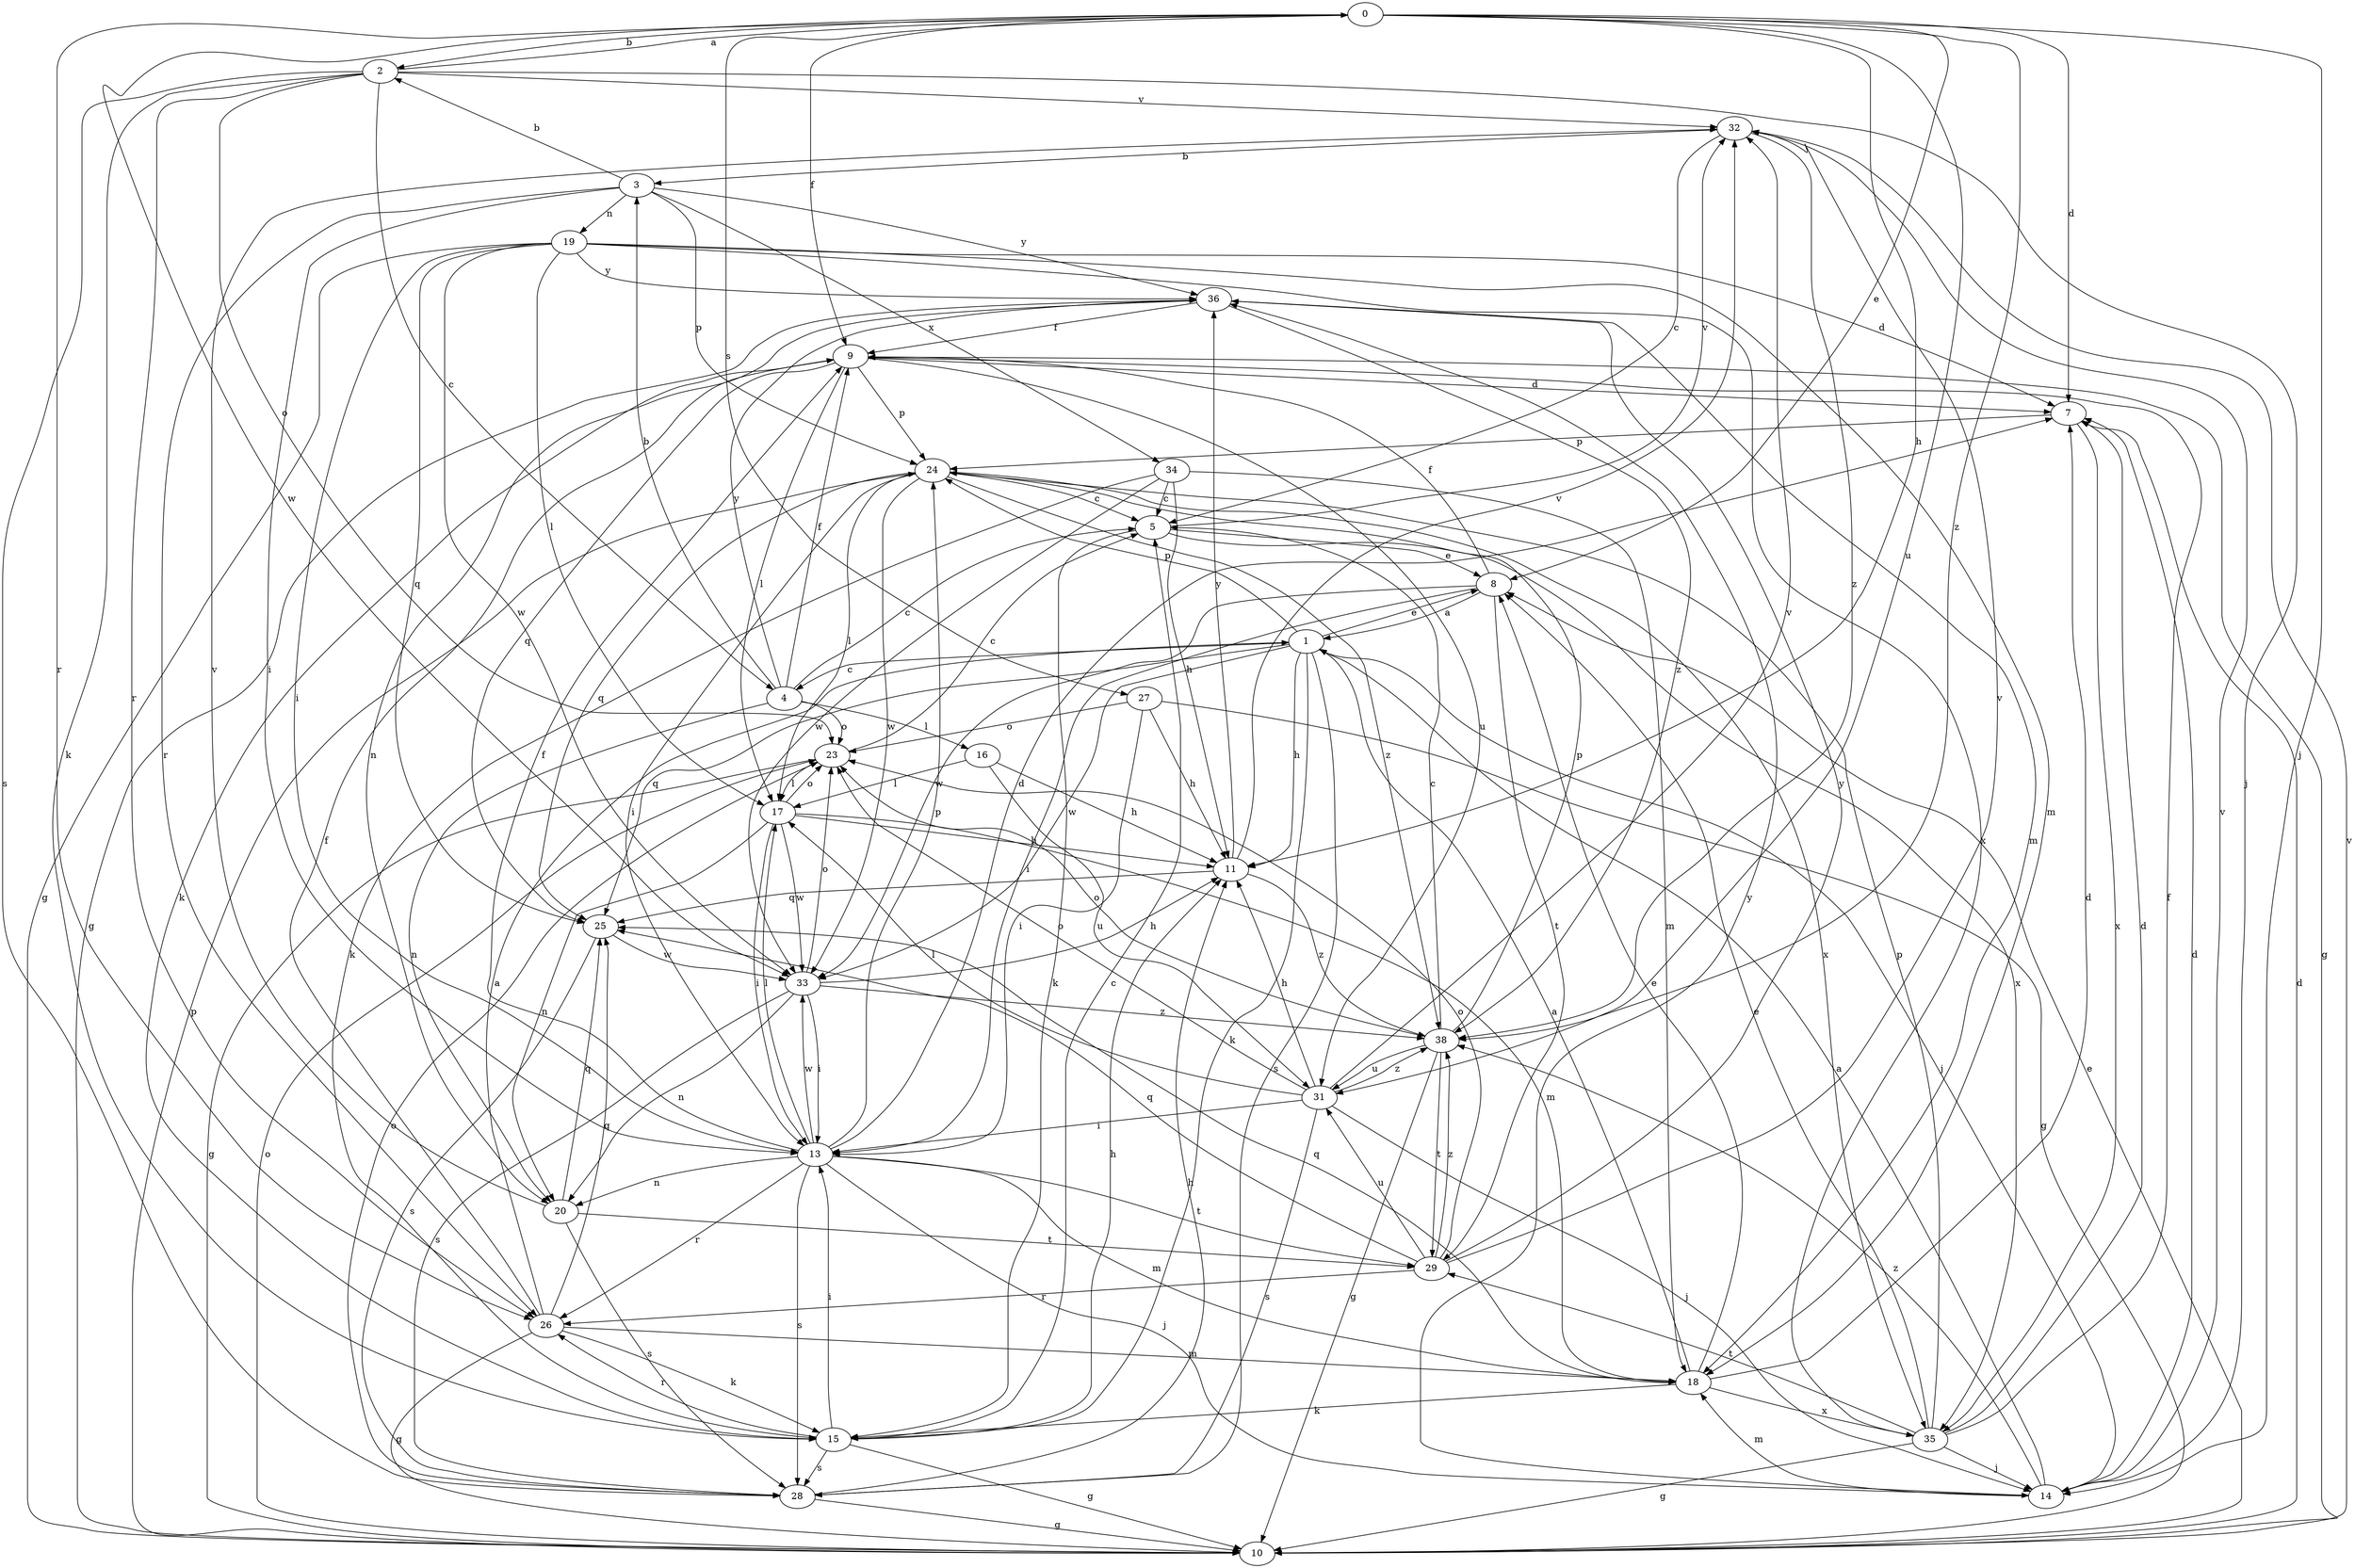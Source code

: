 strict digraph  {
0;
1;
2;
3;
4;
5;
7;
8;
9;
10;
11;
13;
14;
15;
16;
17;
18;
19;
20;
23;
24;
25;
26;
27;
28;
29;
31;
32;
33;
34;
35;
36;
38;
0 -> 2  [label=b];
0 -> 7  [label=d];
0 -> 8  [label=e];
0 -> 9  [label=f];
0 -> 11  [label=h];
0 -> 14  [label=j];
0 -> 26  [label=r];
0 -> 27  [label=s];
0 -> 31  [label=u];
0 -> 33  [label=w];
0 -> 38  [label=z];
1 -> 4  [label=c];
1 -> 8  [label=e];
1 -> 11  [label=h];
1 -> 14  [label=j];
1 -> 15  [label=k];
1 -> 24  [label=p];
1 -> 25  [label=q];
1 -> 28  [label=s];
1 -> 33  [label=w];
2 -> 0  [label=a];
2 -> 4  [label=c];
2 -> 14  [label=j];
2 -> 15  [label=k];
2 -> 23  [label=o];
2 -> 26  [label=r];
2 -> 28  [label=s];
2 -> 32  [label=v];
3 -> 2  [label=b];
3 -> 13  [label=i];
3 -> 19  [label=n];
3 -> 24  [label=p];
3 -> 26  [label=r];
3 -> 34  [label=x];
3 -> 36  [label=y];
4 -> 3  [label=b];
4 -> 5  [label=c];
4 -> 9  [label=f];
4 -> 16  [label=l];
4 -> 20  [label=n];
4 -> 23  [label=o];
4 -> 36  [label=y];
5 -> 8  [label=e];
5 -> 15  [label=k];
5 -> 32  [label=v];
5 -> 35  [label=x];
7 -> 24  [label=p];
7 -> 35  [label=x];
8 -> 1  [label=a];
8 -> 9  [label=f];
8 -> 13  [label=i];
8 -> 29  [label=t];
8 -> 33  [label=w];
9 -> 7  [label=d];
9 -> 10  [label=g];
9 -> 15  [label=k];
9 -> 17  [label=l];
9 -> 24  [label=p];
9 -> 25  [label=q];
9 -> 31  [label=u];
10 -> 7  [label=d];
10 -> 8  [label=e];
10 -> 23  [label=o];
10 -> 24  [label=p];
10 -> 32  [label=v];
11 -> 25  [label=q];
11 -> 32  [label=v];
11 -> 36  [label=y];
11 -> 38  [label=z];
13 -> 7  [label=d];
13 -> 9  [label=f];
13 -> 14  [label=j];
13 -> 17  [label=l];
13 -> 18  [label=m];
13 -> 20  [label=n];
13 -> 24  [label=p];
13 -> 26  [label=r];
13 -> 28  [label=s];
13 -> 29  [label=t];
13 -> 33  [label=w];
14 -> 1  [label=a];
14 -> 7  [label=d];
14 -> 18  [label=m];
14 -> 32  [label=v];
14 -> 36  [label=y];
14 -> 38  [label=z];
15 -> 5  [label=c];
15 -> 10  [label=g];
15 -> 11  [label=h];
15 -> 13  [label=i];
15 -> 26  [label=r];
15 -> 28  [label=s];
16 -> 11  [label=h];
16 -> 17  [label=l];
16 -> 31  [label=u];
17 -> 11  [label=h];
17 -> 13  [label=i];
17 -> 18  [label=m];
17 -> 20  [label=n];
17 -> 23  [label=o];
17 -> 33  [label=w];
18 -> 1  [label=a];
18 -> 7  [label=d];
18 -> 8  [label=e];
18 -> 15  [label=k];
18 -> 25  [label=q];
18 -> 35  [label=x];
19 -> 7  [label=d];
19 -> 10  [label=g];
19 -> 13  [label=i];
19 -> 17  [label=l];
19 -> 18  [label=m];
19 -> 25  [label=q];
19 -> 33  [label=w];
19 -> 35  [label=x];
19 -> 36  [label=y];
20 -> 25  [label=q];
20 -> 28  [label=s];
20 -> 29  [label=t];
20 -> 32  [label=v];
23 -> 5  [label=c];
23 -> 10  [label=g];
23 -> 17  [label=l];
24 -> 5  [label=c];
24 -> 13  [label=i];
24 -> 17  [label=l];
24 -> 25  [label=q];
24 -> 33  [label=w];
24 -> 35  [label=x];
24 -> 38  [label=z];
25 -> 28  [label=s];
25 -> 33  [label=w];
26 -> 1  [label=a];
26 -> 9  [label=f];
26 -> 10  [label=g];
26 -> 15  [label=k];
26 -> 18  [label=m];
26 -> 25  [label=q];
27 -> 10  [label=g];
27 -> 11  [label=h];
27 -> 13  [label=i];
27 -> 23  [label=o];
28 -> 10  [label=g];
28 -> 11  [label=h];
28 -> 23  [label=o];
29 -> 23  [label=o];
29 -> 25  [label=q];
29 -> 26  [label=r];
29 -> 31  [label=u];
29 -> 32  [label=v];
29 -> 36  [label=y];
29 -> 38  [label=z];
31 -> 11  [label=h];
31 -> 13  [label=i];
31 -> 14  [label=j];
31 -> 17  [label=l];
31 -> 23  [label=o];
31 -> 28  [label=s];
31 -> 32  [label=v];
31 -> 38  [label=z];
32 -> 3  [label=b];
32 -> 5  [label=c];
32 -> 38  [label=z];
33 -> 11  [label=h];
33 -> 13  [label=i];
33 -> 20  [label=n];
33 -> 23  [label=o];
33 -> 28  [label=s];
33 -> 38  [label=z];
34 -> 5  [label=c];
34 -> 11  [label=h];
34 -> 15  [label=k];
34 -> 18  [label=m];
34 -> 33  [label=w];
35 -> 7  [label=d];
35 -> 8  [label=e];
35 -> 9  [label=f];
35 -> 10  [label=g];
35 -> 14  [label=j];
35 -> 24  [label=p];
35 -> 29  [label=t];
36 -> 9  [label=f];
36 -> 10  [label=g];
36 -> 18  [label=m];
36 -> 20  [label=n];
36 -> 38  [label=z];
38 -> 5  [label=c];
38 -> 10  [label=g];
38 -> 23  [label=o];
38 -> 24  [label=p];
38 -> 29  [label=t];
38 -> 31  [label=u];
}
